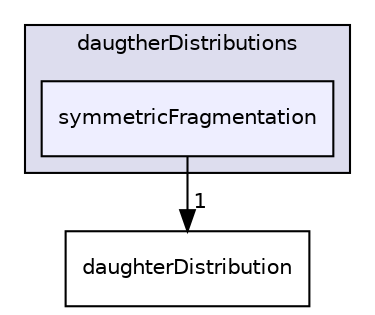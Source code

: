 digraph "/home/alberto/OpenFOAM-dev/albertop-dev/applications/development/OpenQBMM-dev/OpenQBMM-dev/src/quadratureMethods/populationBalanceModels/populationBalanceSubModels/daugtherDistributions/symmetricFragmentation" {
  bgcolor=transparent;
  compound=true
  node [ fontsize="10", fontname="Helvetica"];
  edge [ labelfontsize="10", labelfontname="Helvetica"];
  subgraph clusterdir_5226f9e10bfb374ced6a49d240d91cf0 {
    graph [ bgcolor="#ddddee", pencolor="black", label="daugtherDistributions" fontname="Helvetica", fontsize="10", URL="dir_5226f9e10bfb374ced6a49d240d91cf0.html"]
  dir_81de749290b63ac768a2807e890be679 [shape=box, label="symmetricFragmentation", style="filled", fillcolor="#eeeeff", pencolor="black", URL="dir_81de749290b63ac768a2807e890be679.html"];
  }
  dir_1ef46b217594f43523b2e5437acdd56a [shape=box label="daughterDistribution" URL="dir_1ef46b217594f43523b2e5437acdd56a.html"];
  dir_81de749290b63ac768a2807e890be679->dir_1ef46b217594f43523b2e5437acdd56a [headlabel="1", labeldistance=1.5 headhref="dir_000030_000027.html"];
}
